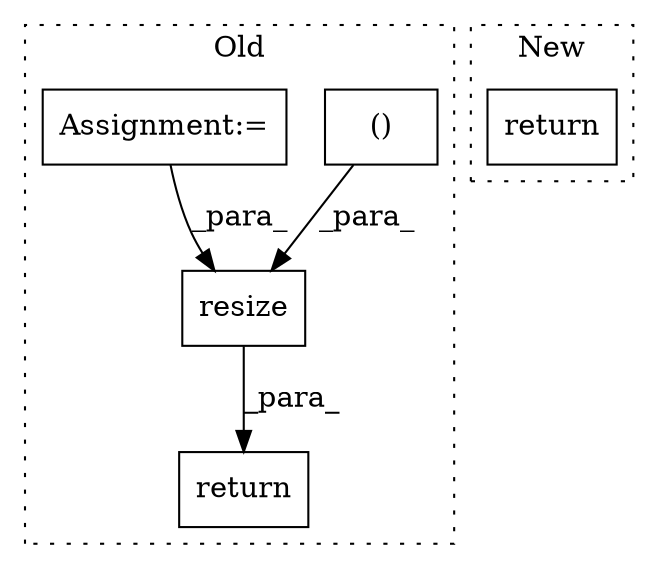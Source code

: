 digraph G {
subgraph cluster0 {
1 [label="resize" a="32" s="10627,10660" l="7,1" shape="box"];
3 [label="return" a="41" s="10673" l="7" shape="box"];
4 [label="()" a="106" s="10574" l="24" shape="box"];
5 [label="Assignment:=" a="7" s="10197" l="3" shape="box"];
label = "Old";
style="dotted";
}
subgraph cluster1 {
2 [label="return" a="41" s="10758" l="7" shape="box"];
label = "New";
style="dotted";
}
1 -> 3 [label="_para_"];
4 -> 1 [label="_para_"];
5 -> 1 [label="_para_"];
}